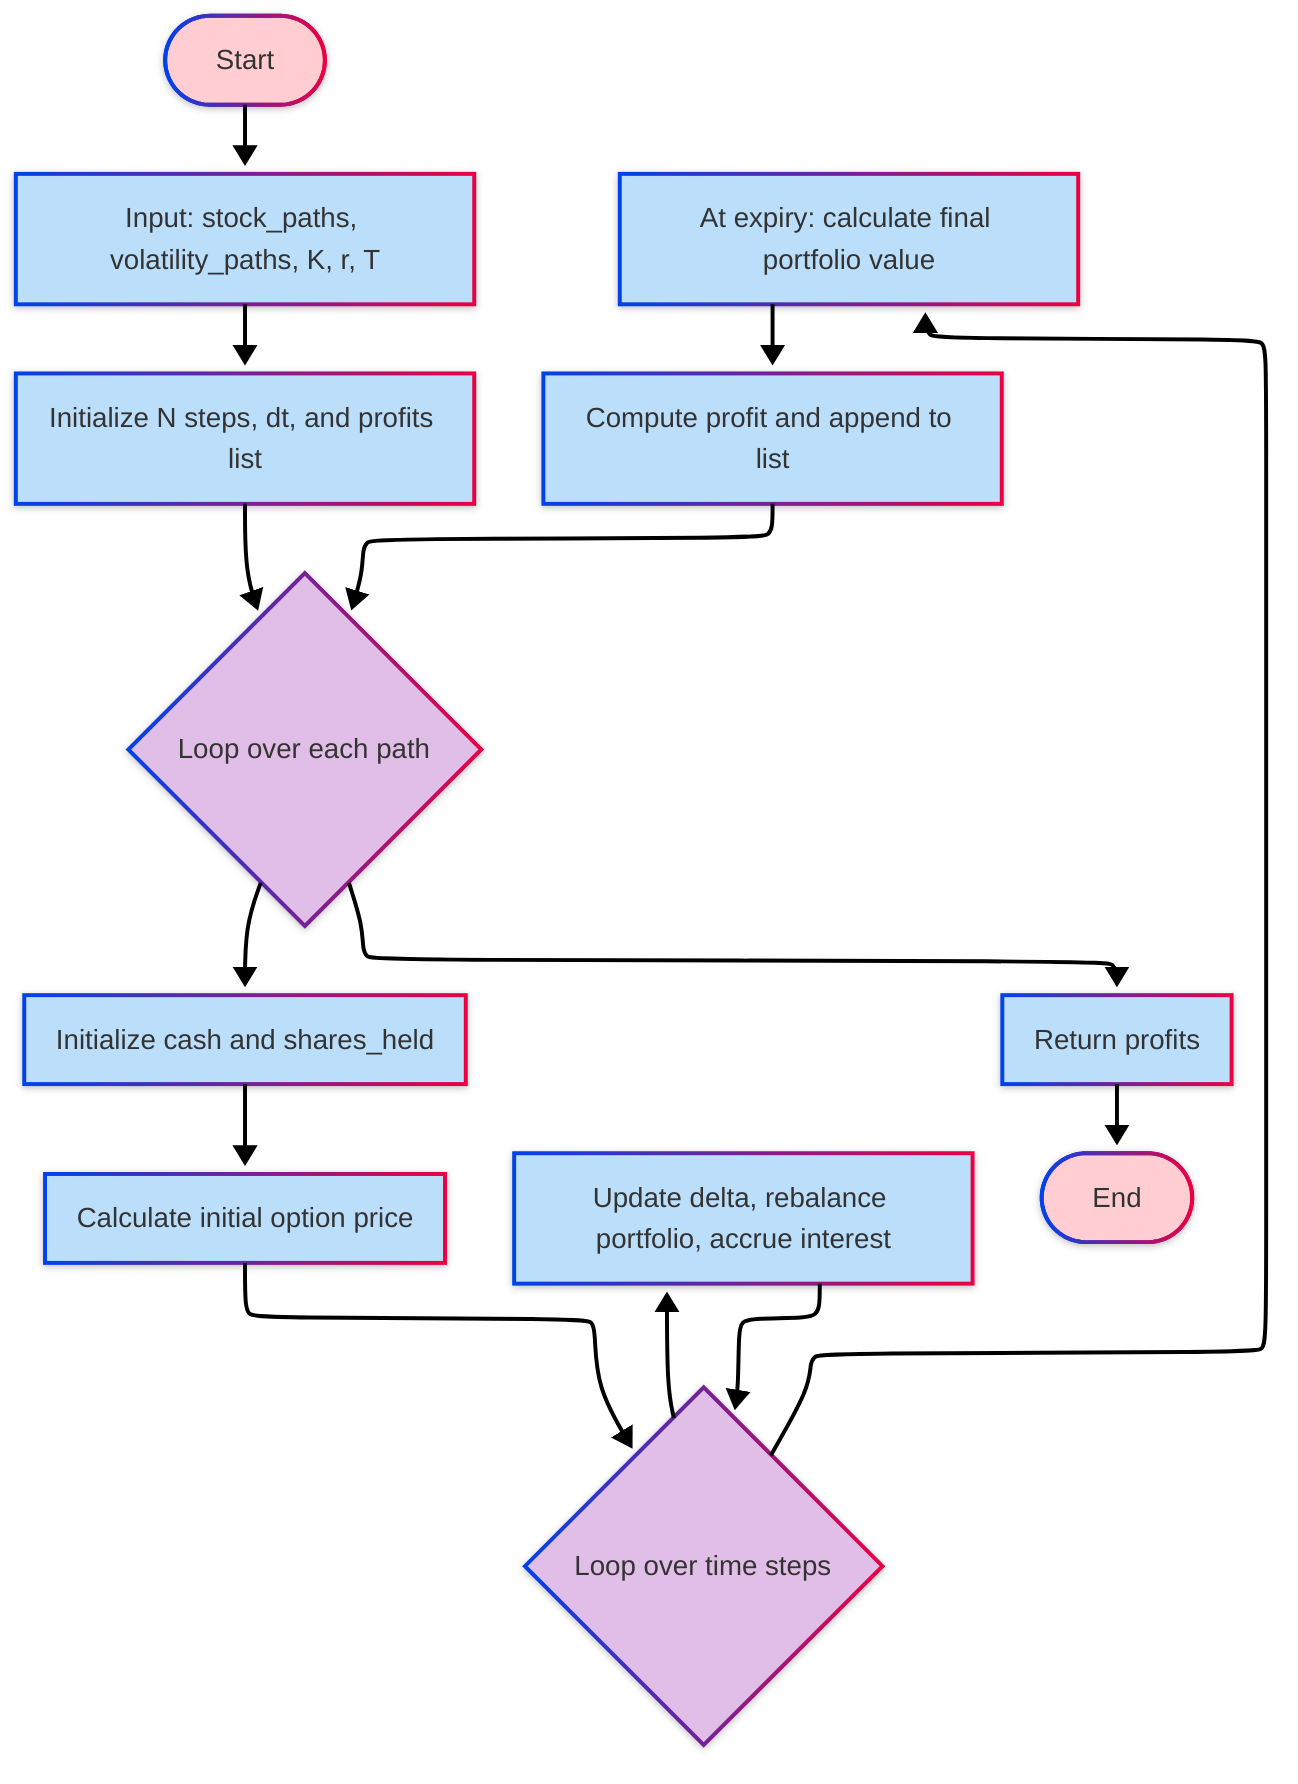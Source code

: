 ---
config:
  theme: neo
  look: neo
  layout: elk
---
flowchart TD
    A(["Start"]) --> B["Input: stock_paths, volatility_paths, K, r, T"]
    B --> C["Initialize N steps, dt, and profits list"]
    C --> D["Loop over each path"]
    D --> E["Initialize cash and shares_held"] & K["Return profits"]
    E --> F["Calculate initial option price"]
    F --> G["Loop over time steps"]
    G --> H["Update delta, rebalance portfolio, accrue interest"] & I["At expiry: calculate final portfolio value"]
    H --> G
    I --> J["Compute profit and append to list"]
    J --> D
    K --> L(["End"])
    D@{ shape: diam}
    G@{ shape: diam}
    style A fill:#FFCDD2
    style B fill:#BBDEFB
    style C fill:#BBDEFB
    style D fill:#E1BEE7
    style E fill:#BBDEFB
    style K fill:#BBDEFB
    style F fill:#BBDEFB
    style G fill:#E1BEE7
    style H fill:#BBDEFB
    style I fill:#BBDEFB
    style J fill:#BBDEFB
    style L fill:#FFCDD2
